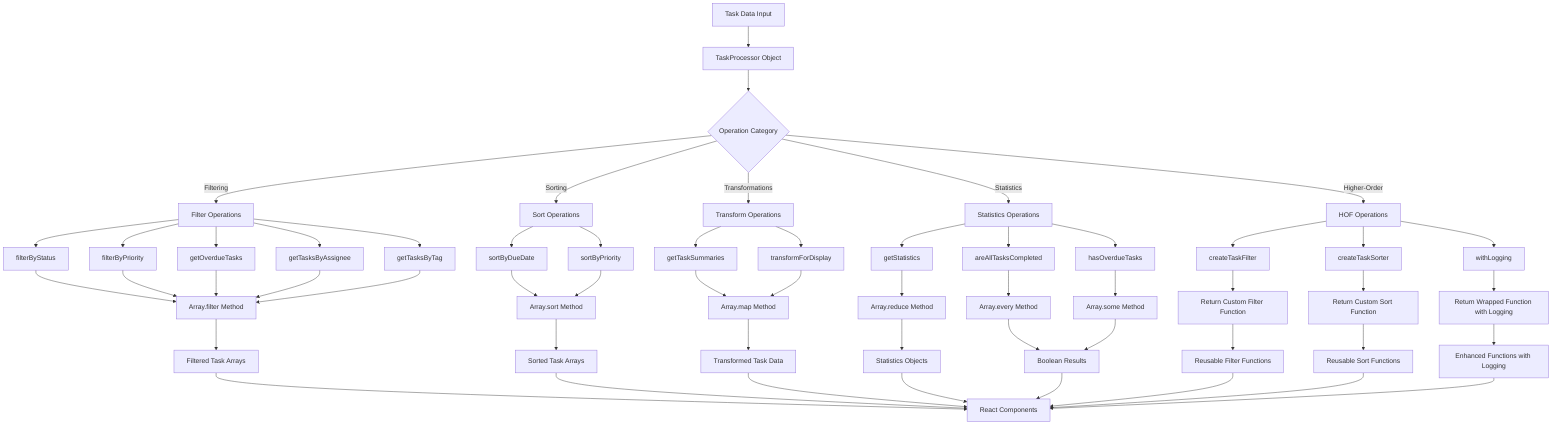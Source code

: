 %% Challenge 2: Task List Processor - System Architecture
graph TD
    A[Task Data Input] --> B[TaskProcessor Object]
    B --> C{Operation Category}
    
    C -->|Filtering| D[Filter Operations]
    C -->|Sorting| E[Sort Operations]
    C -->|Transformations| F[Transform Operations]
    C -->|Statistics| G[Statistics Operations]
    C -->|Higher-Order| H[HOF Operations]
    
    D --> D1[filterByStatus]
    D --> D2[filterByPriority]
    D --> D3[getOverdueTasks]
    D --> D4[getTasksByAssignee]
    D --> D5[getTasksByTag]
    
    E --> E1[sortByDueDate]
    E --> E2[sortByPriority]
    
    F --> F1[getTaskSummaries]
    F --> F2[transformForDisplay]
    
    G --> G1[getStatistics]
    G --> G2[areAllTasksCompleted]
    G --> G3[hasOverdueTasks]
    
    H --> H1[createTaskFilter]
    H --> H2[createTaskSorter]
    H --> H3[withLogging]
    
    D1 --> I[Array.filter Method]
    D2 --> I
    D3 --> I
    D4 --> I
    D5 --> I
    
    E1 --> J[Array.sort Method]
    E2 --> J
    
    F1 --> K[Array.map Method]
    F2 --> K
    
    G1 --> L[Array.reduce Method]
    G2 --> M[Array.every Method]
    G3 --> N[Array.some Method]
    
    H1 --> O[Return Custom Filter Function]
    H2 --> P[Return Custom Sort Function]
    H3 --> Q[Return Wrapped Function with Logging]
    
    I --> R[Filtered Task Arrays]
    J --> S[Sorted Task Arrays]
    K --> T[Transformed Task Data]
    L --> U[Statistics Objects]
    M --> V[Boolean Results]
    N --> V
    O --> W[Reusable Filter Functions]
    P --> X[Reusable Sort Functions]
    Q --> Y[Enhanced Functions with Logging]
    
    R --> Z[React Components]
    S --> Z
    T --> Z
    U --> Z
    V --> Z
    W --> Z
    X --> Z
    Y --> Z